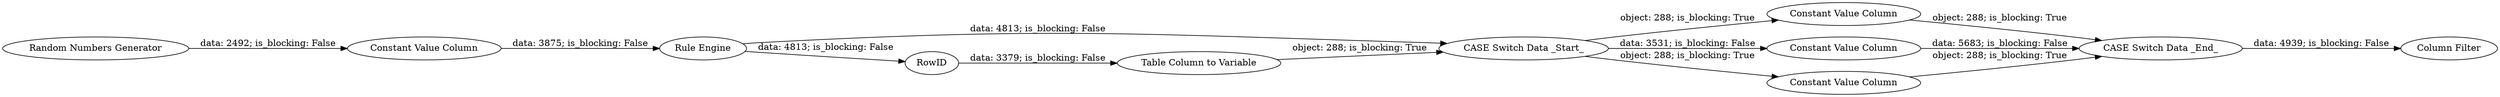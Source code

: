 digraph {
	"-154596037130530593_13" [label="Column Filter"]
	"-154596037130530593_11" [label="Constant Value Column"]
	"-154596037130530593_10" [label="Constant Value Column"]
	"-154596037130530593_7" [label="CASE Switch Data _Start_"]
	"-154596037130530593_4" [label="Table Column to Variable"]
	"-154596037130530593_6" [label=RowID]
	"-154596037130530593_2" [label="Rule Engine"]
	"-154596037130530593_5" [label="Constant Value Column"]
	"-154596037130530593_3" [label="Random Numbers Generator"]
	"-154596037130530593_12" [label="CASE Switch Data _End_"]
	"-154596037130530593_9" [label="Constant Value Column"]
	"-154596037130530593_3" -> "-154596037130530593_5" [label="data: 2492; is_blocking: False"]
	"-154596037130530593_7" -> "-154596037130530593_11" [label="object: 288; is_blocking: True"]
	"-154596037130530593_7" -> "-154596037130530593_10" [label="data: 3531; is_blocking: False"]
	"-154596037130530593_5" -> "-154596037130530593_2" [label="data: 3875; is_blocking: False"]
	"-154596037130530593_10" -> "-154596037130530593_12" [label="data: 5683; is_blocking: False"]
	"-154596037130530593_2" -> "-154596037130530593_7" [label="data: 4813; is_blocking: False"]
	"-154596037130530593_4" -> "-154596037130530593_7" [label="object: 288; is_blocking: True"]
	"-154596037130530593_2" -> "-154596037130530593_6" [label="data: 4813; is_blocking: False"]
	"-154596037130530593_11" -> "-154596037130530593_12" [label="object: 288; is_blocking: True"]
	"-154596037130530593_12" -> "-154596037130530593_13" [label="data: 4939; is_blocking: False"]
	"-154596037130530593_6" -> "-154596037130530593_4" [label="data: 3379; is_blocking: False"]
	"-154596037130530593_9" -> "-154596037130530593_12" [label="object: 288; is_blocking: True"]
	"-154596037130530593_7" -> "-154596037130530593_9" [label="object: 288; is_blocking: True"]
	rankdir=LR
}
